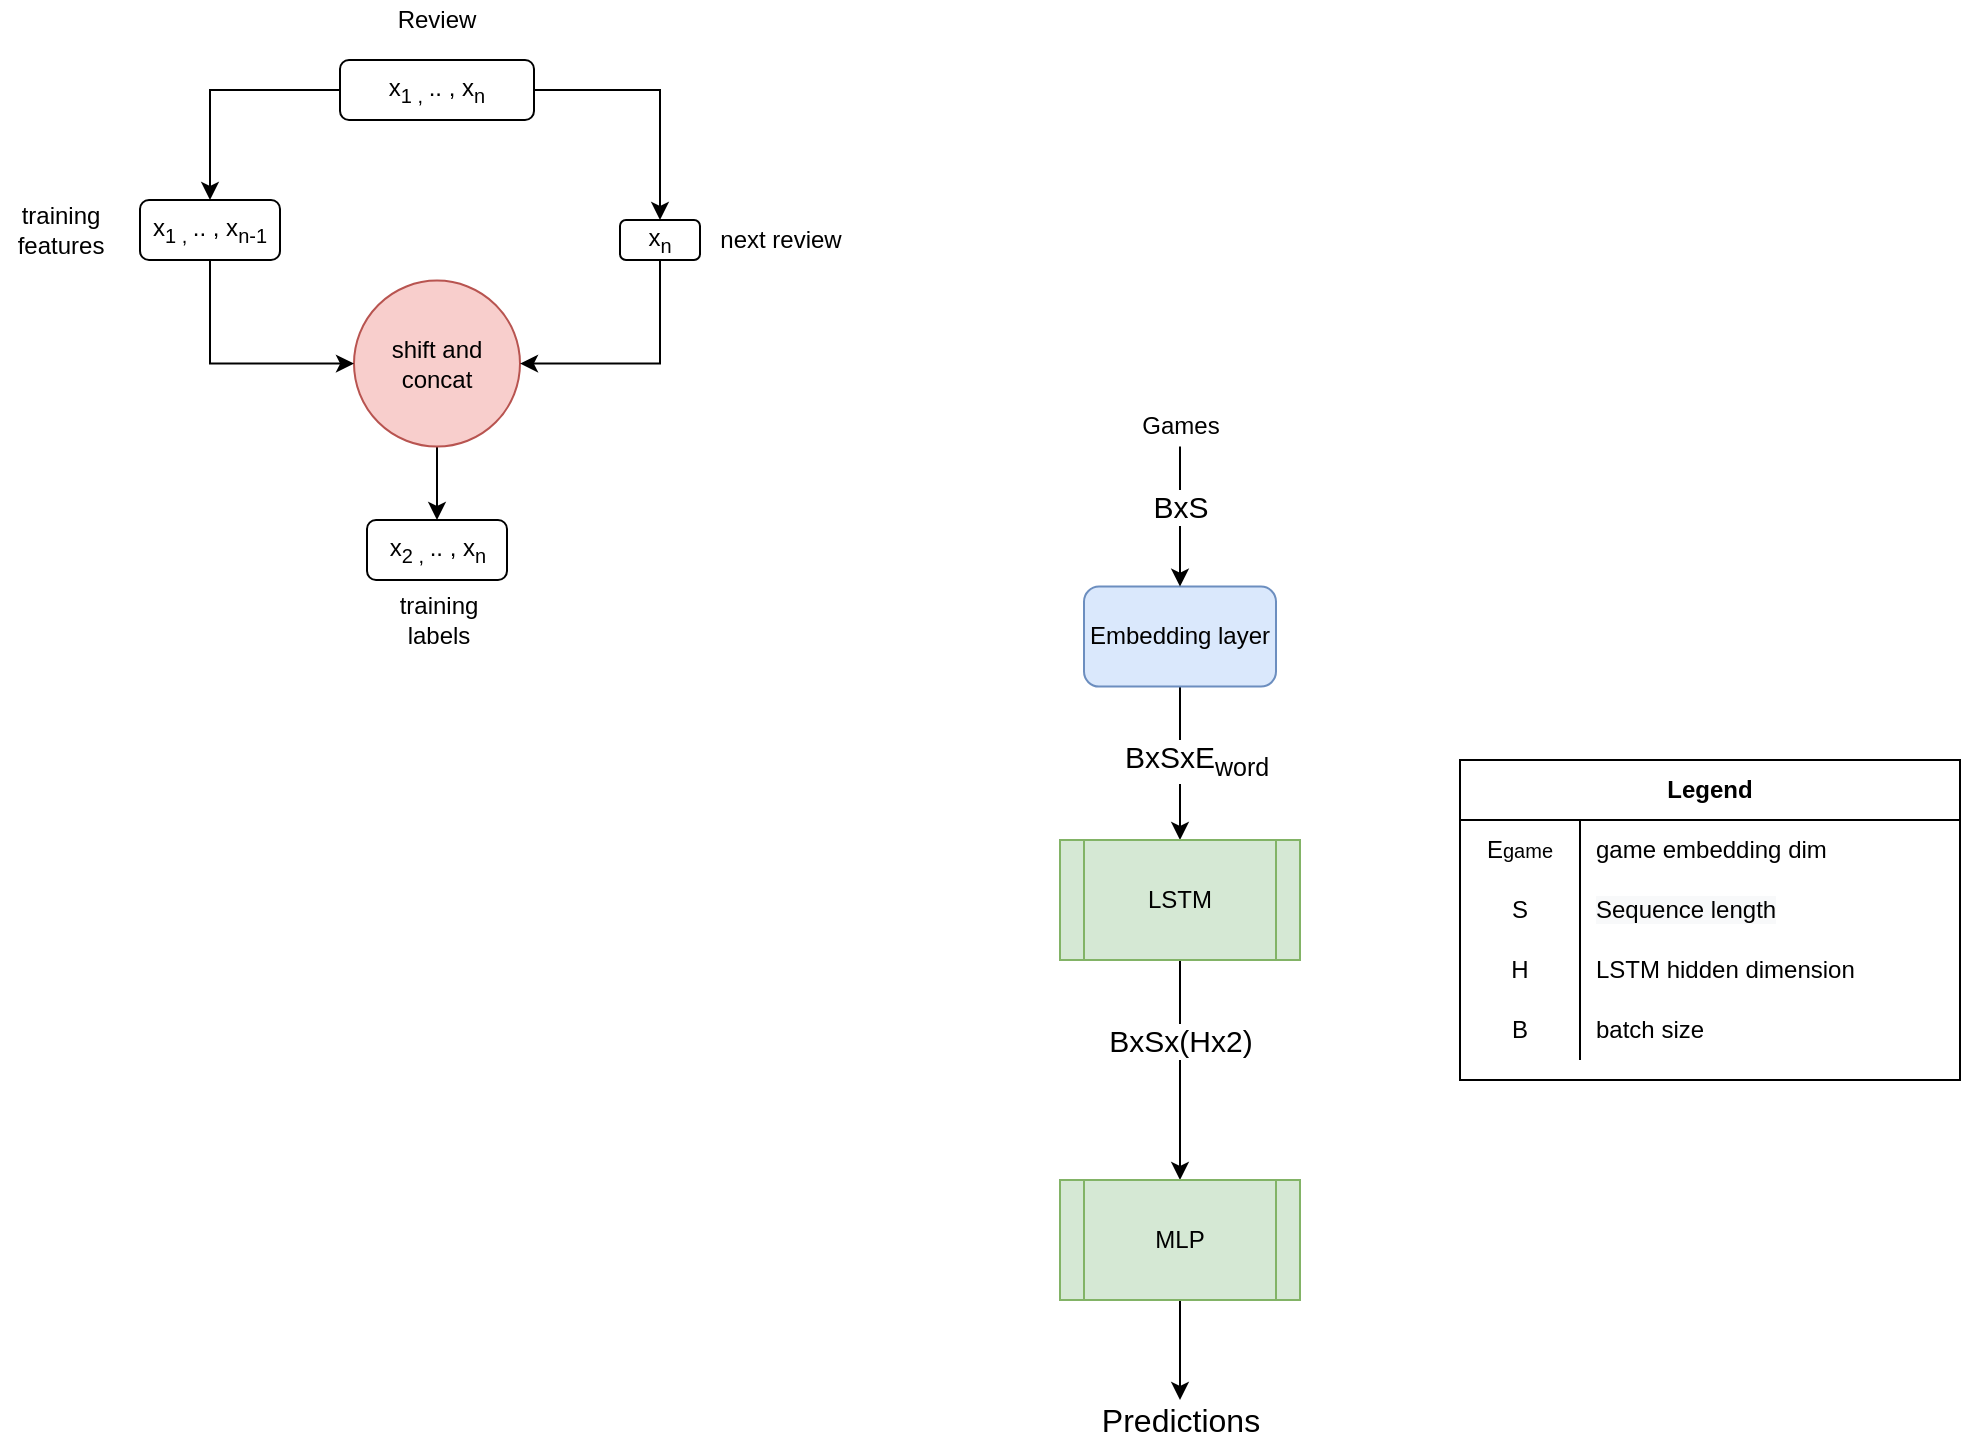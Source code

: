 <mxfile version="13.6.10" type="device"><diagram id="prtHgNgQTEPvFCAcTncT" name="Page-1"><mxGraphModel dx="3836" dy="774" grid="1" gridSize="10" guides="1" tooltips="1" connect="1" arrows="1" fold="1" page="1" pageScale="1" pageWidth="827" pageHeight="1169" math="0" shadow="0"><root><mxCell id="0"/><mxCell id="1" parent="0"/><mxCell id="cMDGVN3LOUVER9_MtqLl-131" value="" style="edgeStyle=orthogonalEdgeStyle;rounded=0;orthogonalLoop=1;jettySize=auto;html=1;entryX=1;entryY=0.5;entryDx=0;entryDy=0;" parent="1" edge="1"><mxGeometry relative="1" as="geometry"><mxPoint x="913" y="335" as="targetPoint"/><Array as="points"><mxPoint x="1479" y="335"/></Array></mxGeometry></mxCell><mxCell id="cMDGVN3LOUVER9_MtqLl-132" style="edgeStyle=orthogonalEdgeStyle;rounded=0;orthogonalLoop=1;jettySize=auto;html=1;entryX=1;entryY=0.5;entryDx=0;entryDy=0;" parent="1" edge="1"><mxGeometry relative="1" as="geometry"><mxPoint x="1053" y="405" as="targetPoint"/><Array as="points"><mxPoint x="1449" y="405"/></Array></mxGeometry></mxCell><mxCell id="n9fqRWQ7ECheKzvVsgoS-4" style="edgeStyle=orthogonalEdgeStyle;rounded=0;orthogonalLoop=1;jettySize=auto;html=1;fontSize=15;exitX=0.5;exitY=1;exitDx=0;exitDy=0;" parent="1" source="n9fqRWQ7ECheKzvVsgoS-6" target="n9fqRWQ7ECheKzvVsgoS-23" edge="1"><mxGeometry relative="1" as="geometry"><mxPoint x="-1220" y="658.19" as="targetPoint"/><Array as="points"/><mxPoint x="-1106" y="548.19" as="sourcePoint"/></mxGeometry></mxCell><mxCell id="n9fqRWQ7ECheKzvVsgoS-5" value="BxSxE&lt;sub&gt;word&lt;/sub&gt;" style="edgeLabel;html=1;align=center;verticalAlign=middle;resizable=0;points=[];fontSize=15;" parent="n9fqRWQ7ECheKzvVsgoS-4" vertex="1" connectable="0"><mxGeometry x="-0.327" y="-1" relative="1" as="geometry"><mxPoint x="9" y="10.86" as="offset"/></mxGeometry></mxCell><mxCell id="n9fqRWQ7ECheKzvVsgoS-6" value="Embedding layer" style="rounded=1;whiteSpace=wrap;html=1;fillColor=#dae8fc;strokeColor=#6c8ebf;" parent="1" vertex="1"><mxGeometry x="-1268" y="433.31" width="96" height="50" as="geometry"/></mxCell><mxCell id="n9fqRWQ7ECheKzvVsgoS-10" value="" style="edgeStyle=orthogonalEdgeStyle;rounded=0;orthogonalLoop=1;jettySize=auto;html=1;fontSize=15;" parent="1" source="n9fqRWQ7ECheKzvVsgoS-12" target="n9fqRWQ7ECheKzvVsgoS-6" edge="1"><mxGeometry relative="1" as="geometry"/></mxCell><mxCell id="n9fqRWQ7ECheKzvVsgoS-11" value="BxS" style="edgeLabel;html=1;align=center;verticalAlign=middle;resizable=0;points=[];fontSize=15;" parent="n9fqRWQ7ECheKzvVsgoS-10" vertex="1" connectable="0"><mxGeometry x="-0.208" y="1" relative="1" as="geometry"><mxPoint x="-1" y="2.4" as="offset"/></mxGeometry></mxCell><mxCell id="n9fqRWQ7ECheKzvVsgoS-12" value="Games" style="text;html=1;strokeColor=none;fillColor=none;align=center;verticalAlign=middle;whiteSpace=wrap;rounded=0;" parent="1" vertex="1"><mxGeometry x="-1252.5" y="343.31" width="65" height="20" as="geometry"/></mxCell><mxCell id="Lh_ItVTvQDVDuHF901xw-25" style="edgeStyle=orthogonalEdgeStyle;rounded=0;orthogonalLoop=1;jettySize=auto;html=1;entryX=0.5;entryY=0;entryDx=0;entryDy=0;" edge="1" parent="1" source="n9fqRWQ7ECheKzvVsgoS-18" target="Lh_ItVTvQDVDuHF901xw-21"><mxGeometry relative="1" as="geometry"/></mxCell><mxCell id="n9fqRWQ7ECheKzvVsgoS-18" value="shift and concat" style="ellipse;whiteSpace=wrap;html=1;aspect=fixed;fillColor=#f8cecc;strokeColor=#b85450;" parent="1" vertex="1"><mxGeometry x="-1633" y="280.31" width="83" height="83" as="geometry"/></mxCell><mxCell id="n9fqRWQ7ECheKzvVsgoS-22" value="" style="edgeStyle=orthogonalEdgeStyle;rounded=0;orthogonalLoop=1;jettySize=auto;html=1;fontSize=15;entryX=0.5;entryY=0;entryDx=0;entryDy=0;" parent="1" source="n9fqRWQ7ECheKzvVsgoS-23" target="n9fqRWQ7ECheKzvVsgoS-25" edge="1"><mxGeometry relative="1" as="geometry"><Array as="points"/><mxPoint x="-1220" y="700" as="targetPoint"/></mxGeometry></mxCell><mxCell id="n9fqRWQ7ECheKzvVsgoS-23" value="LSTM" style="shape=process;whiteSpace=wrap;html=1;backgroundOutline=1;fillColor=#d5e8d4;strokeColor=#82b366;" parent="1" vertex="1"><mxGeometry x="-1280" y="560" width="120" height="60" as="geometry"/></mxCell><mxCell id="Lh_ItVTvQDVDuHF901xw-31" value="" style="edgeStyle=orthogonalEdgeStyle;rounded=0;orthogonalLoop=1;jettySize=auto;html=1;" edge="1" parent="1" source="n9fqRWQ7ECheKzvVsgoS-25" target="n9fqRWQ7ECheKzvVsgoS-64"><mxGeometry relative="1" as="geometry"/></mxCell><mxCell id="n9fqRWQ7ECheKzvVsgoS-25" value="MLP" style="shape=process;whiteSpace=wrap;html=1;backgroundOutline=1;fillColor=#d5e8d4;strokeColor=#82b366;" parent="1" vertex="1"><mxGeometry x="-1280" y="730" width="120" height="60" as="geometry"/></mxCell><mxCell id="n9fqRWQ7ECheKzvVsgoS-29" value="BxSx(Hx2)" style="edgeLabel;html=1;align=center;verticalAlign=middle;resizable=0;points=[];fontSize=15;" parent="1" vertex="1" connectable="0"><mxGeometry x="-1220.004" y="660.003" as="geometry"/></mxCell><object label="" xxzz="" id="n9fqRWQ7ECheKzvVsgoS-36"><mxCell style="group" parent="1" vertex="1" connectable="0"><mxGeometry x="-1130" y="465" width="250" height="310" as="geometry"/></mxCell></object><mxCell id="n9fqRWQ7ECheKzvVsgoS-37" value="Legend" style="shape=table;html=1;whiteSpace=wrap;startSize=30;container=1;collapsible=0;childLayout=tableLayout;fixedRows=1;rowLines=0;fontStyle=1;align=center;" parent="n9fqRWQ7ECheKzvVsgoS-36" vertex="1"><mxGeometry x="50" y="55" width="250" height="160" as="geometry"/></mxCell><mxCell id="n9fqRWQ7ECheKzvVsgoS-38" value="" style="shape=partialRectangle;html=1;whiteSpace=wrap;collapsible=0;dropTarget=0;pointerEvents=0;fillColor=none;top=0;left=0;bottom=0;right=0;points=[[0,0.5],[1,0.5]];portConstraint=eastwest;" parent="n9fqRWQ7ECheKzvVsgoS-37" vertex="1"><mxGeometry y="30" width="250" height="30" as="geometry"/></mxCell><mxCell id="n9fqRWQ7ECheKzvVsgoS-39" value="E&lt;span style=&quot;font-size: 10px&quot;&gt;game&lt;/span&gt;" style="shape=partialRectangle;html=1;whiteSpace=wrap;connectable=0;fillColor=none;top=0;left=0;bottom=0;right=0;overflow=hidden;" parent="n9fqRWQ7ECheKzvVsgoS-38" vertex="1"><mxGeometry width="60" height="30" as="geometry"/></mxCell><mxCell id="n9fqRWQ7ECheKzvVsgoS-40" value="game embedding dim" style="shape=partialRectangle;html=1;whiteSpace=wrap;connectable=0;fillColor=none;top=0;left=0;bottom=0;right=0;align=left;spacingLeft=6;overflow=hidden;" parent="n9fqRWQ7ECheKzvVsgoS-38" vertex="1"><mxGeometry x="60" width="190" height="30" as="geometry"/></mxCell><mxCell id="n9fqRWQ7ECheKzvVsgoS-50" style="shape=partialRectangle;html=1;whiteSpace=wrap;collapsible=0;dropTarget=0;pointerEvents=0;fillColor=none;top=0;left=0;bottom=0;right=0;points=[[0,0.5],[1,0.5]];portConstraint=eastwest;" parent="n9fqRWQ7ECheKzvVsgoS-37" vertex="1"><mxGeometry y="60" width="250" height="30" as="geometry"/></mxCell><mxCell id="n9fqRWQ7ECheKzvVsgoS-51" value="S" style="shape=partialRectangle;html=1;whiteSpace=wrap;connectable=0;fillColor=none;top=0;left=0;bottom=0;right=0;overflow=hidden;" parent="n9fqRWQ7ECheKzvVsgoS-50" vertex="1"><mxGeometry width="60" height="30" as="geometry"/></mxCell><mxCell id="n9fqRWQ7ECheKzvVsgoS-52" value="&lt;meta charset=&quot;utf-8&quot;&gt;&lt;span style=&quot;color: rgb(0, 0, 0); font-family: helvetica; font-size: 12px; font-style: normal; font-weight: 400; letter-spacing: normal; text-align: left; text-indent: 0px; text-transform: none; word-spacing: 0px; background-color: rgb(248, 249, 250); display: inline; float: none;&quot;&gt;Sequence length&lt;/span&gt;" style="shape=partialRectangle;html=1;whiteSpace=wrap;connectable=0;fillColor=none;top=0;left=0;bottom=0;right=0;align=left;spacingLeft=6;overflow=hidden;" parent="n9fqRWQ7ECheKzvVsgoS-50" vertex="1"><mxGeometry x="60" width="190" height="30" as="geometry"/></mxCell><mxCell id="n9fqRWQ7ECheKzvVsgoS-53" style="shape=partialRectangle;html=1;whiteSpace=wrap;collapsible=0;dropTarget=0;pointerEvents=0;fillColor=none;top=0;left=0;bottom=0;right=0;points=[[0,0.5],[1,0.5]];portConstraint=eastwest;" parent="n9fqRWQ7ECheKzvVsgoS-37" vertex="1"><mxGeometry y="90" width="250" height="30" as="geometry"/></mxCell><mxCell id="n9fqRWQ7ECheKzvVsgoS-54" value="H" style="shape=partialRectangle;html=1;whiteSpace=wrap;connectable=0;fillColor=none;top=0;left=0;bottom=0;right=0;overflow=hidden;" parent="n9fqRWQ7ECheKzvVsgoS-53" vertex="1"><mxGeometry width="60" height="30" as="geometry"/></mxCell><mxCell id="n9fqRWQ7ECheKzvVsgoS-55" value="LSTM hidden dimension" style="shape=partialRectangle;html=1;whiteSpace=wrap;connectable=0;fillColor=none;top=0;left=0;bottom=0;right=0;align=left;spacingLeft=6;overflow=hidden;" parent="n9fqRWQ7ECheKzvVsgoS-53" vertex="1"><mxGeometry x="60" width="190" height="30" as="geometry"/></mxCell><mxCell id="n9fqRWQ7ECheKzvVsgoS-56" style="shape=partialRectangle;html=1;whiteSpace=wrap;collapsible=0;dropTarget=0;pointerEvents=0;fillColor=none;top=0;left=0;bottom=0;right=0;points=[[0,0.5],[1,0.5]];portConstraint=eastwest;" parent="n9fqRWQ7ECheKzvVsgoS-37" vertex="1"><mxGeometry y="120" width="250" height="30" as="geometry"/></mxCell><mxCell id="n9fqRWQ7ECheKzvVsgoS-57" value="B" style="shape=partialRectangle;html=1;whiteSpace=wrap;connectable=0;fillColor=none;top=0;left=0;bottom=0;right=0;overflow=hidden;" parent="n9fqRWQ7ECheKzvVsgoS-56" vertex="1"><mxGeometry width="60" height="30" as="geometry"/></mxCell><mxCell id="n9fqRWQ7ECheKzvVsgoS-58" value="batch size" style="shape=partialRectangle;html=1;whiteSpace=wrap;connectable=0;fillColor=none;top=0;left=0;bottom=0;right=0;align=left;spacingLeft=6;overflow=hidden;" parent="n9fqRWQ7ECheKzvVsgoS-56" vertex="1"><mxGeometry x="60" width="190" height="30" as="geometry"/></mxCell><mxCell id="n9fqRWQ7ECheKzvVsgoS-64" value="Predictions" style="text;html=1;align=center;verticalAlign=middle;resizable=0;points=[];autosize=1;fontSize=16;" parent="1" vertex="1"><mxGeometry x="-1265" y="840" width="90" height="20" as="geometry"/></mxCell><mxCell id="Lh_ItVTvQDVDuHF901xw-2" value="Review" style="text;html=1;align=center;verticalAlign=middle;resizable=0;points=[];autosize=1;" vertex="1" parent="1"><mxGeometry x="-1617" y="140" width="50" height="20" as="geometry"/></mxCell><mxCell id="Lh_ItVTvQDVDuHF901xw-17" style="edgeStyle=orthogonalEdgeStyle;rounded=0;orthogonalLoop=1;jettySize=auto;html=1;entryX=0.5;entryY=0;entryDx=0;entryDy=0;" edge="1" parent="1" source="Lh_ItVTvQDVDuHF901xw-5" target="Lh_ItVTvQDVDuHF901xw-12"><mxGeometry relative="1" as="geometry"/></mxCell><mxCell id="Lh_ItVTvQDVDuHF901xw-18" style="edgeStyle=orthogonalEdgeStyle;rounded=0;orthogonalLoop=1;jettySize=auto;html=1;entryX=0.5;entryY=0;entryDx=0;entryDy=0;" edge="1" parent="1" source="Lh_ItVTvQDVDuHF901xw-5" target="Lh_ItVTvQDVDuHF901xw-11"><mxGeometry relative="1" as="geometry"/></mxCell><mxCell id="Lh_ItVTvQDVDuHF901xw-5" value="x&lt;sub&gt;1 ,&amp;nbsp;&lt;/sub&gt;.. , x&lt;sub&gt;n&lt;/sub&gt;" style="rounded=1;whiteSpace=wrap;html=1;" vertex="1" parent="1"><mxGeometry x="-1640" y="170" width="97" height="30" as="geometry"/></mxCell><mxCell id="Lh_ItVTvQDVDuHF901xw-10" value="next review" style="text;html=1;align=center;verticalAlign=middle;resizable=0;points=[];autosize=1;" vertex="1" parent="1"><mxGeometry x="-1460" y="250" width="80" height="20" as="geometry"/></mxCell><mxCell id="Lh_ItVTvQDVDuHF901xw-23" style="edgeStyle=orthogonalEdgeStyle;rounded=0;orthogonalLoop=1;jettySize=auto;html=1;entryX=1;entryY=0.5;entryDx=0;entryDy=0;" edge="1" parent="1" source="Lh_ItVTvQDVDuHF901xw-11" target="n9fqRWQ7ECheKzvVsgoS-18"><mxGeometry relative="1" as="geometry"><mxPoint x="-1480" y="390" as="targetPoint"/><Array as="points"><mxPoint x="-1480" y="322"/></Array></mxGeometry></mxCell><mxCell id="Lh_ItVTvQDVDuHF901xw-11" value="x&lt;sub&gt;n&lt;/sub&gt;" style="rounded=1;whiteSpace=wrap;html=1;" vertex="1" parent="1"><mxGeometry x="-1500" y="250" width="40" height="20" as="geometry"/></mxCell><mxCell id="Lh_ItVTvQDVDuHF901xw-28" style="edgeStyle=orthogonalEdgeStyle;rounded=0;orthogonalLoop=1;jettySize=auto;html=1;entryX=0;entryY=0.5;entryDx=0;entryDy=0;" edge="1" parent="1" source="Lh_ItVTvQDVDuHF901xw-12" target="n9fqRWQ7ECheKzvVsgoS-18"><mxGeometry relative="1" as="geometry"><mxPoint x="-1705" y="370" as="targetPoint"/><Array as="points"><mxPoint x="-1705" y="322"/></Array></mxGeometry></mxCell><mxCell id="Lh_ItVTvQDVDuHF901xw-12" value="x&lt;sub&gt;1 ,&amp;nbsp;&lt;/sub&gt;.. , x&lt;sub&gt;n-1&lt;/sub&gt;" style="rounded=1;whiteSpace=wrap;html=1;" vertex="1" parent="1"><mxGeometry x="-1740" y="240" width="70" height="30" as="geometry"/></mxCell><mxCell id="Lh_ItVTvQDVDuHF901xw-13" value="training&lt;br&gt;features" style="text;html=1;align=center;verticalAlign=middle;resizable=0;points=[];autosize=1;" vertex="1" parent="1"><mxGeometry x="-1810" y="240" width="60" height="30" as="geometry"/></mxCell><mxCell id="Lh_ItVTvQDVDuHF901xw-21" value="x&lt;sub&gt;2&amp;nbsp;,&amp;nbsp;&lt;/sub&gt;.. , x&lt;sub&gt;n&lt;/sub&gt;" style="rounded=1;whiteSpace=wrap;html=1;" vertex="1" parent="1"><mxGeometry x="-1626.5" y="400" width="70" height="30" as="geometry"/></mxCell><mxCell id="Lh_ItVTvQDVDuHF901xw-29" value="training&lt;br&gt;labels" style="text;html=1;align=center;verticalAlign=middle;resizable=0;points=[];autosize=1;" vertex="1" parent="1"><mxGeometry x="-1616.5" y="435" width="50" height="30" as="geometry"/></mxCell></root></mxGraphModel></diagram></mxfile>
